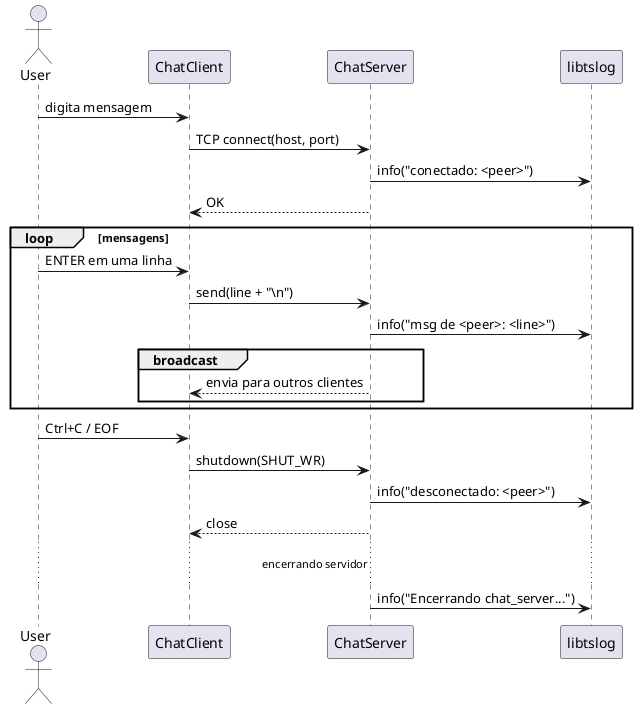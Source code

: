 @startuml Client-Server Chat Sequence

actor User as U
participant "ChatClient" as CC
participant "ChatServer" as CS
participant "libtslog" as Log

U -> CC : digita mensagem
CC -> CS : TCP connect(host, port)
CS -> Log: info("conectado: <peer>")
CS --> CC : OK

loop mensagens
  U -> CC : ENTER em uma linha
  CC -> CS : send(line + "\\n")
  CS -> Log: info("msg de <peer>: <line>")
  group broadcast
    CS --> CC : envia para outros clientes
  end
end

U -> CC : Ctrl+C / EOF
CC -> CS : shutdown(SHUT_WR)
CS -> Log: info("desconectado: <peer>")
CS --> CC : close

... encerrando servidor ...
CS -> Log: info("Encerrando chat_server...")

@enduml

